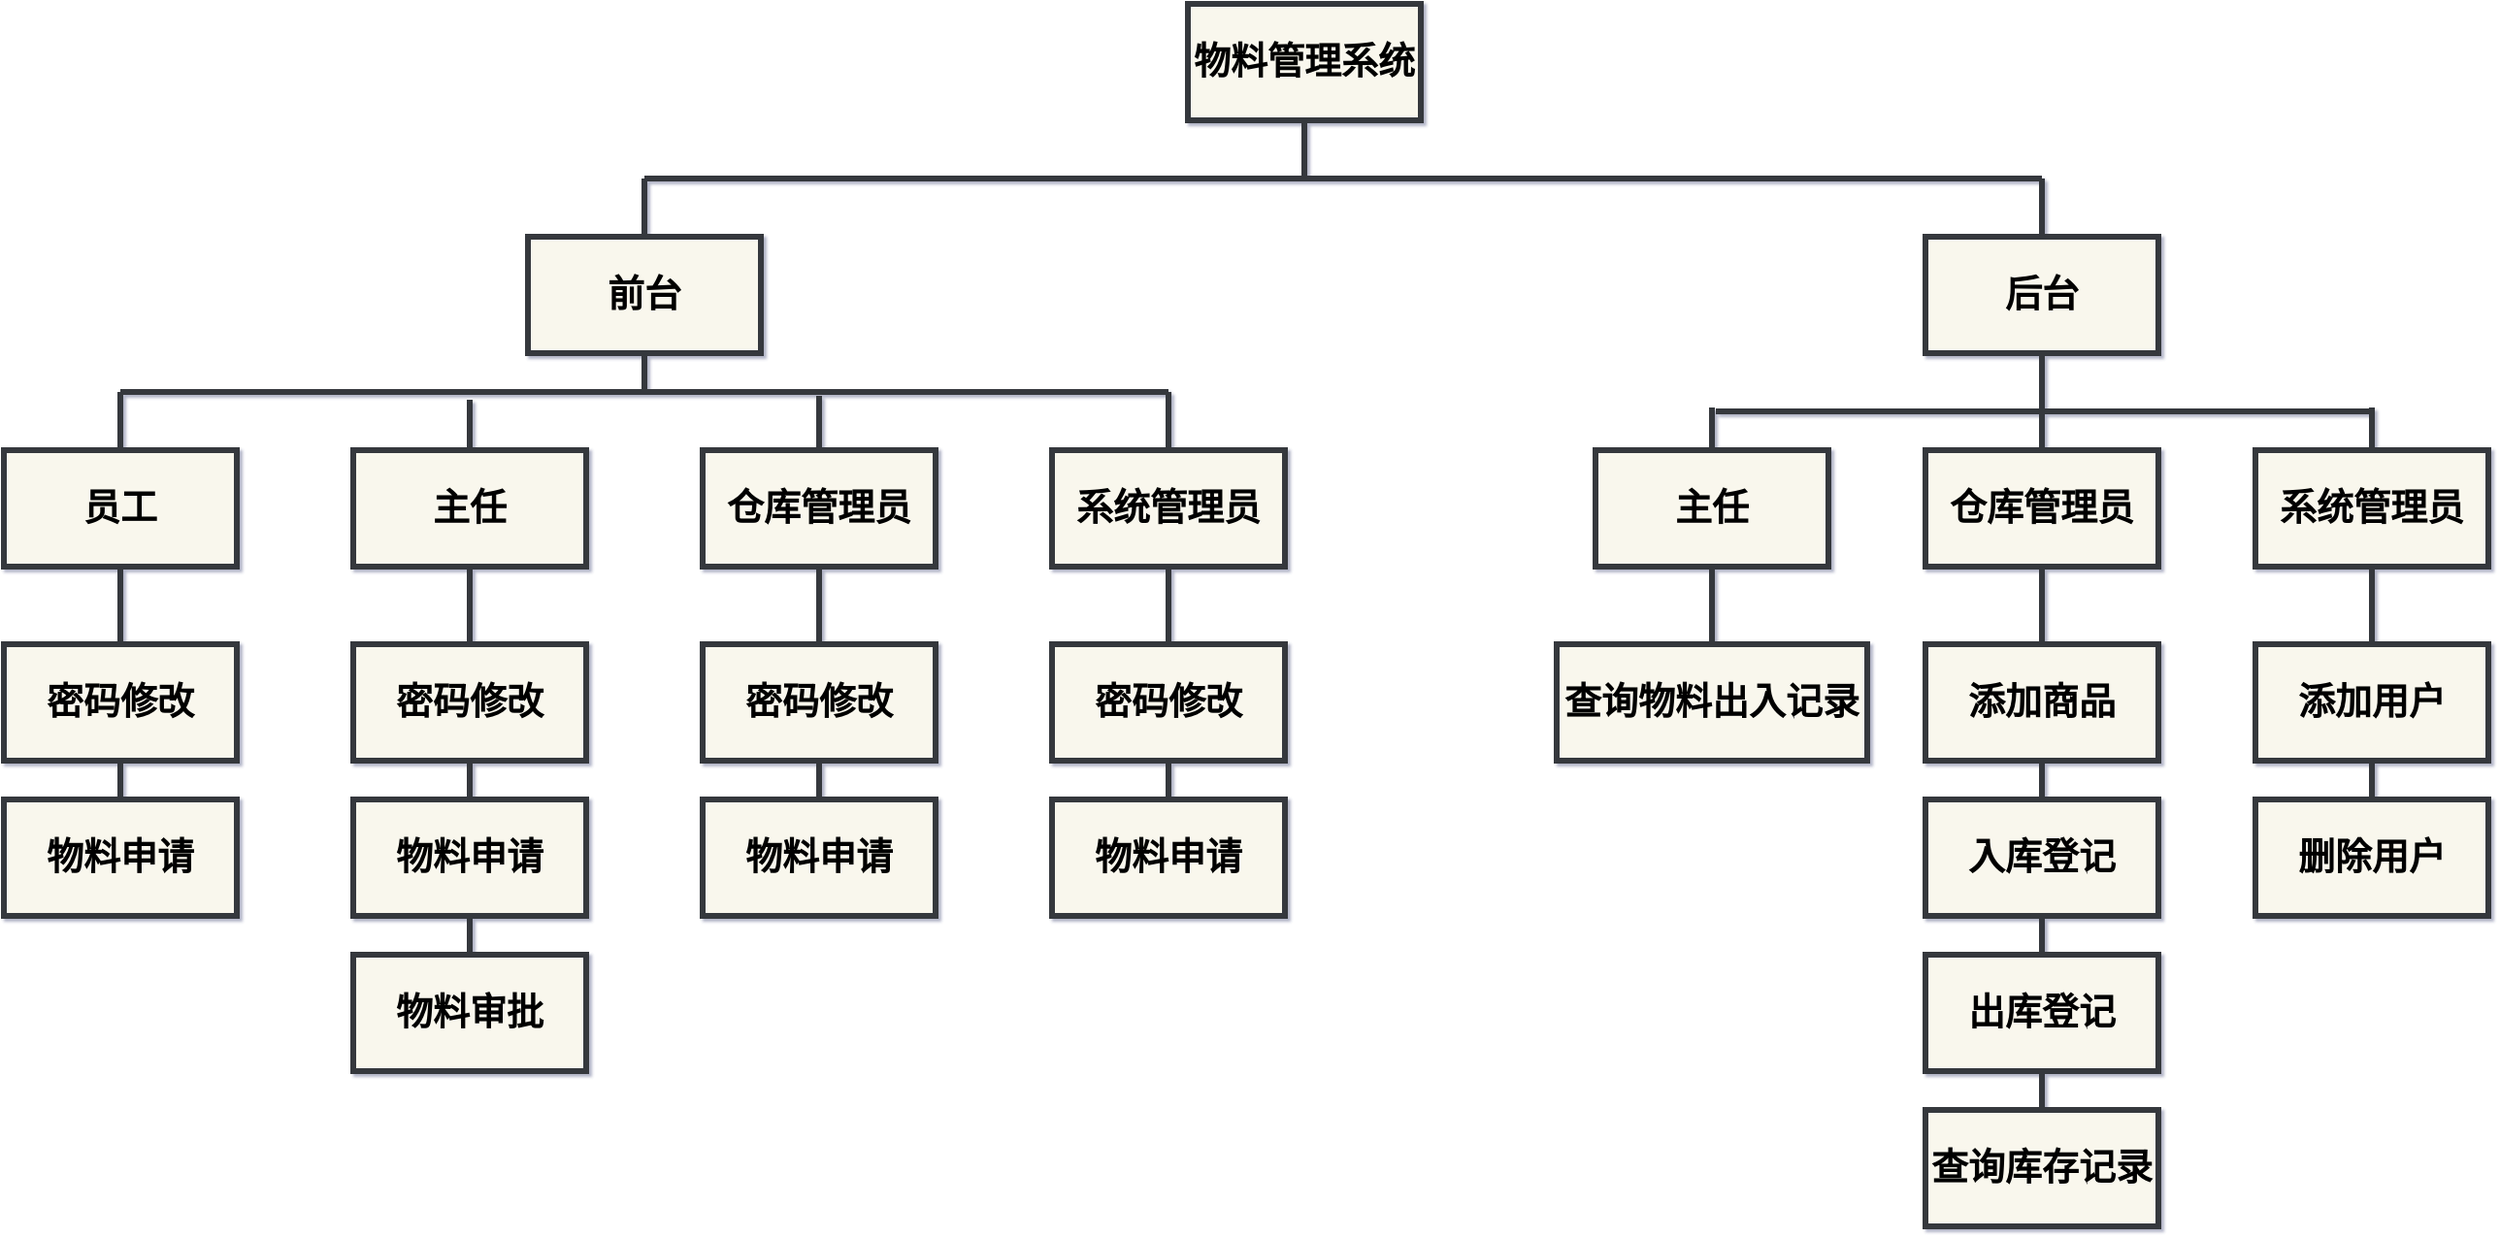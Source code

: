 <mxfile version="14.5.1" type="github">
  <diagram id="xmAJP2pUgGvxcJrkUorw" name="Page-1">
    <mxGraphModel dx="1422" dy="761" grid="0" gridSize="10" guides="1" tooltips="1" connect="1" arrows="1" fold="1" page="1" pageScale="1" pageWidth="3300" pageHeight="4681" background="none" math="0" shadow="1">
      <root>
        <mxCell id="0" />
        <mxCell id="1" parent="0" />
        <mxCell id="ponPuzFJM-LyV5LZRUgX-1" value="物料管理系统" style="rounded=0;whiteSpace=wrap;html=1;fontSize=19;fontStyle=1;spacing=2;strokeWidth=3;fillColor=#f9f7ed;strokeColor=#36393d;" vertex="1" parent="1">
          <mxGeometry x="650" y="250" width="120" height="60" as="geometry" />
        </mxCell>
        <mxCell id="ponPuzFJM-LyV5LZRUgX-2" value="前台" style="rounded=0;whiteSpace=wrap;html=1;fontSize=19;fontStyle=1;spacing=2;strokeWidth=3;fillColor=#f9f7ed;strokeColor=#36393d;" vertex="1" parent="1">
          <mxGeometry x="310" y="370" width="120" height="60" as="geometry" />
        </mxCell>
        <mxCell id="ponPuzFJM-LyV5LZRUgX-3" value="后台" style="rounded=0;whiteSpace=wrap;html=1;fontSize=19;fontStyle=1;spacing=2;strokeWidth=3;fillColor=#f9f7ed;strokeColor=#36393d;" vertex="1" parent="1">
          <mxGeometry x="1030" y="370" width="120" height="60" as="geometry" />
        </mxCell>
        <mxCell id="ponPuzFJM-LyV5LZRUgX-4" value="员工" style="rounded=0;whiteSpace=wrap;html=1;fontSize=19;fontStyle=1;spacing=2;strokeWidth=3;fillColor=#f9f7ed;strokeColor=#36393d;" vertex="1" parent="1">
          <mxGeometry x="40" y="480" width="120" height="60" as="geometry" />
        </mxCell>
        <mxCell id="ponPuzFJM-LyV5LZRUgX-5" value="主任" style="rounded=0;whiteSpace=wrap;html=1;fontSize=19;fontStyle=1;spacing=2;strokeWidth=3;fillColor=#f9f7ed;strokeColor=#36393d;" vertex="1" parent="1">
          <mxGeometry x="220" y="480" width="120" height="60" as="geometry" />
        </mxCell>
        <mxCell id="ponPuzFJM-LyV5LZRUgX-6" value="系统管理员" style="rounded=0;whiteSpace=wrap;html=1;fontSize=19;fontStyle=1;spacing=2;strokeWidth=3;fillColor=#f9f7ed;strokeColor=#36393d;" vertex="1" parent="1">
          <mxGeometry x="580" y="480" width="120" height="60" as="geometry" />
        </mxCell>
        <mxCell id="ponPuzFJM-LyV5LZRUgX-7" value="仓库管理员" style="rounded=0;whiteSpace=wrap;html=1;fontSize=19;fontStyle=1;spacing=2;strokeWidth=3;fillColor=#f9f7ed;strokeColor=#36393d;" vertex="1" parent="1">
          <mxGeometry x="400" y="480" width="120" height="60" as="geometry" />
        </mxCell>
        <mxCell id="ponPuzFJM-LyV5LZRUgX-9" value="添加用户" style="rounded=0;whiteSpace=wrap;html=1;fontSize=19;fontStyle=1;spacing=2;strokeWidth=3;fillColor=#f9f7ed;strokeColor=#36393d;" vertex="1" parent="1">
          <mxGeometry x="1200" y="580" width="120" height="60" as="geometry" />
        </mxCell>
        <mxCell id="ponPuzFJM-LyV5LZRUgX-10" value="删除用户" style="rounded=0;whiteSpace=wrap;html=1;fontSize=19;fontStyle=1;spacing=2;strokeWidth=3;fillColor=#f9f7ed;strokeColor=#36393d;" vertex="1" parent="1">
          <mxGeometry x="1200" y="660" width="120" height="60" as="geometry" />
        </mxCell>
        <mxCell id="ponPuzFJM-LyV5LZRUgX-11" value="密码修改" style="rounded=0;whiteSpace=wrap;html=1;fontSize=19;fontStyle=1;spacing=2;strokeWidth=3;fillColor=#f9f7ed;strokeColor=#36393d;" vertex="1" parent="1">
          <mxGeometry x="400" y="580" width="120" height="60" as="geometry" />
        </mxCell>
        <mxCell id="ponPuzFJM-LyV5LZRUgX-12" value="密码修改" style="rounded=0;whiteSpace=wrap;html=1;fontSize=19;fontStyle=1;spacing=2;strokeWidth=3;fillColor=#f9f7ed;strokeColor=#36393d;" vertex="1" parent="1">
          <mxGeometry x="220" y="580" width="120" height="60" as="geometry" />
        </mxCell>
        <mxCell id="ponPuzFJM-LyV5LZRUgX-13" value="密码修改" style="rounded=0;whiteSpace=wrap;html=1;fontSize=19;fontStyle=1;spacing=2;strokeWidth=3;fillColor=#f9f7ed;strokeColor=#36393d;" vertex="1" parent="1">
          <mxGeometry x="40" y="580" width="120" height="60" as="geometry" />
        </mxCell>
        <mxCell id="ponPuzFJM-LyV5LZRUgX-14" value="仓库管理员" style="rounded=0;whiteSpace=wrap;html=1;fontSize=19;fontStyle=1;spacing=2;strokeWidth=3;fillColor=#f9f7ed;strokeColor=#36393d;" vertex="1" parent="1">
          <mxGeometry x="1030" y="480" width="120" height="60" as="geometry" />
        </mxCell>
        <mxCell id="ponPuzFJM-LyV5LZRUgX-15" value="密码修改" style="rounded=0;whiteSpace=wrap;html=1;fontSize=19;fontStyle=1;spacing=2;strokeWidth=3;fillColor=#f9f7ed;strokeColor=#36393d;" vertex="1" parent="1">
          <mxGeometry x="580" y="580" width="120" height="60" as="geometry" />
        </mxCell>
        <mxCell id="ponPuzFJM-LyV5LZRUgX-16" value="系统管理员" style="rounded=0;whiteSpace=wrap;html=1;fontSize=19;fontStyle=1;spacing=2;strokeWidth=3;fillColor=#f9f7ed;strokeColor=#36393d;" vertex="1" parent="1">
          <mxGeometry x="1200" y="480" width="120" height="60" as="geometry" />
        </mxCell>
        <mxCell id="ponPuzFJM-LyV5LZRUgX-17" value="物料申请" style="rounded=0;whiteSpace=wrap;html=1;fontSize=19;fontStyle=1;spacing=2;strokeWidth=3;fillColor=#f9f7ed;strokeColor=#36393d;" vertex="1" parent="1">
          <mxGeometry x="40" y="660" width="120" height="60" as="geometry" />
        </mxCell>
        <mxCell id="ponPuzFJM-LyV5LZRUgX-18" value="物料申请" style="rounded=0;whiteSpace=wrap;html=1;fontSize=19;fontStyle=1;spacing=2;strokeWidth=3;fillColor=#f9f7ed;strokeColor=#36393d;" vertex="1" parent="1">
          <mxGeometry x="220" y="660" width="120" height="60" as="geometry" />
        </mxCell>
        <mxCell id="ponPuzFJM-LyV5LZRUgX-19" value="物料申请" style="rounded=0;whiteSpace=wrap;html=1;fontSize=19;fontStyle=1;spacing=2;strokeWidth=3;fillColor=#f9f7ed;strokeColor=#36393d;" vertex="1" parent="1">
          <mxGeometry x="400" y="660" width="120" height="60" as="geometry" />
        </mxCell>
        <mxCell id="ponPuzFJM-LyV5LZRUgX-20" value="物料申请" style="rounded=0;whiteSpace=wrap;html=1;fontSize=19;fontStyle=1;spacing=2;strokeWidth=3;fillColor=#f9f7ed;strokeColor=#36393d;" vertex="1" parent="1">
          <mxGeometry x="580" y="660" width="120" height="60" as="geometry" />
        </mxCell>
        <mxCell id="ponPuzFJM-LyV5LZRUgX-21" value="添加商品" style="rounded=0;whiteSpace=wrap;html=1;fontSize=19;fontStyle=1;spacing=2;strokeWidth=3;fillColor=#f9f7ed;strokeColor=#36393d;" vertex="1" parent="1">
          <mxGeometry x="1030" y="580" width="120" height="60" as="geometry" />
        </mxCell>
        <mxCell id="ponPuzFJM-LyV5LZRUgX-22" value="入库登记" style="rounded=0;whiteSpace=wrap;html=1;fontSize=19;fontStyle=1;spacing=2;strokeWidth=3;fillColor=#f9f7ed;strokeColor=#36393d;" vertex="1" parent="1">
          <mxGeometry x="1030" y="660" width="120" height="60" as="geometry" />
        </mxCell>
        <mxCell id="ponPuzFJM-LyV5LZRUgX-23" value="出库登记" style="rounded=0;whiteSpace=wrap;html=1;fontSize=19;fontStyle=1;spacing=2;strokeWidth=3;fillColor=#f9f7ed;strokeColor=#36393d;" vertex="1" parent="1">
          <mxGeometry x="1030" y="740" width="120" height="60" as="geometry" />
        </mxCell>
        <mxCell id="ponPuzFJM-LyV5LZRUgX-24" value="查询库存记录" style="rounded=0;whiteSpace=wrap;html=1;fontSize=19;fontStyle=1;spacing=2;strokeWidth=3;fillColor=#f9f7ed;strokeColor=#36393d;" vertex="1" parent="1">
          <mxGeometry x="1030" y="820" width="120" height="60" as="geometry" />
        </mxCell>
        <mxCell id="ponPuzFJM-LyV5LZRUgX-25" value="物料审批" style="rounded=0;whiteSpace=wrap;html=1;fontSize=19;fontStyle=1;spacing=2;strokeWidth=3;fillColor=#f9f7ed;strokeColor=#36393d;" vertex="1" parent="1">
          <mxGeometry x="220" y="740" width="120" height="60" as="geometry" />
        </mxCell>
        <mxCell id="ponPuzFJM-LyV5LZRUgX-26" value="主任" style="rounded=0;whiteSpace=wrap;html=1;fontSize=19;fontStyle=1;spacing=2;strokeWidth=3;fillColor=#f9f7ed;strokeColor=#36393d;" vertex="1" parent="1">
          <mxGeometry x="860" y="480" width="120" height="60" as="geometry" />
        </mxCell>
        <mxCell id="ponPuzFJM-LyV5LZRUgX-27" value="查询物料出入记录" style="rounded=0;whiteSpace=wrap;html=1;fontSize=19;fontStyle=1;spacing=2;strokeWidth=3;fillColor=#f9f7ed;strokeColor=#36393d;" vertex="1" parent="1">
          <mxGeometry x="840" y="580" width="160" height="60" as="geometry" />
        </mxCell>
        <mxCell id="ponPuzFJM-LyV5LZRUgX-29" value="" style="endArrow=none;html=1;fontSize=19;spacing=2;strokeWidth=3;fillColor=#f9f7ed;strokeColor=#36393d;" edge="1" parent="1">
          <mxGeometry width="50" height="50" relative="1" as="geometry">
            <mxPoint x="370" y="340" as="sourcePoint" />
            <mxPoint x="1090" y="340" as="targetPoint" />
          </mxGeometry>
        </mxCell>
        <mxCell id="ponPuzFJM-LyV5LZRUgX-30" value="" style="endArrow=none;html=1;fontSize=19;entryX=0.5;entryY=1;entryDx=0;entryDy=0;spacing=2;strokeWidth=3;fillColor=#f9f7ed;strokeColor=#36393d;" edge="1" parent="1" target="ponPuzFJM-LyV5LZRUgX-1">
          <mxGeometry width="50" height="50" relative="1" as="geometry">
            <mxPoint x="710" y="340" as="sourcePoint" />
            <mxPoint x="690" y="580" as="targetPoint" />
          </mxGeometry>
        </mxCell>
        <mxCell id="ponPuzFJM-LyV5LZRUgX-31" value="" style="endArrow=none;html=1;fontSize=19;exitX=0.5;exitY=0;exitDx=0;exitDy=0;spacing=2;strokeWidth=3;fillColor=#f9f7ed;strokeColor=#36393d;" edge="1" parent="1" source="ponPuzFJM-LyV5LZRUgX-2">
          <mxGeometry width="50" height="50" relative="1" as="geometry">
            <mxPoint x="500" y="430" as="sourcePoint" />
            <mxPoint x="370" y="340" as="targetPoint" />
          </mxGeometry>
        </mxCell>
        <mxCell id="ponPuzFJM-LyV5LZRUgX-32" value="" style="endArrow=none;html=1;fontSize=19;exitX=0.5;exitY=0;exitDx=0;exitDy=0;spacing=2;strokeWidth=3;fillColor=#f9f7ed;strokeColor=#36393d;" edge="1" parent="1" source="ponPuzFJM-LyV5LZRUgX-3">
          <mxGeometry width="50" height="50" relative="1" as="geometry">
            <mxPoint x="380" y="380" as="sourcePoint" />
            <mxPoint x="1090" y="340" as="targetPoint" />
          </mxGeometry>
        </mxCell>
        <mxCell id="ponPuzFJM-LyV5LZRUgX-33" value="" style="endArrow=none;html=1;fontSize=19;spacing=2;strokeWidth=3;fillColor=#f9f7ed;strokeColor=#36393d;" edge="1" parent="1">
          <mxGeometry width="50" height="50" relative="1" as="geometry">
            <mxPoint x="100" y="450" as="sourcePoint" />
            <mxPoint x="640" y="450" as="targetPoint" />
          </mxGeometry>
        </mxCell>
        <mxCell id="ponPuzFJM-LyV5LZRUgX-34" value="" style="endArrow=none;html=1;fontSize=19;spacing=2;strokeWidth=3;fillColor=#f9f7ed;strokeColor=#36393d;" edge="1" parent="1">
          <mxGeometry width="50" height="50" relative="1" as="geometry">
            <mxPoint x="640" y="480" as="sourcePoint" />
            <mxPoint x="640" y="450" as="targetPoint" />
          </mxGeometry>
        </mxCell>
        <mxCell id="ponPuzFJM-LyV5LZRUgX-35" value="" style="endArrow=none;html=1;fontSize=19;entryX=0.5;entryY=0;entryDx=0;entryDy=0;spacing=2;strokeWidth=3;fillColor=#f9f7ed;strokeColor=#36393d;" edge="1" parent="1" target="ponPuzFJM-LyV5LZRUgX-4">
          <mxGeometry width="50" height="50" relative="1" as="geometry">
            <mxPoint x="100" y="450" as="sourcePoint" />
            <mxPoint x="230" y="530" as="targetPoint" />
          </mxGeometry>
        </mxCell>
        <mxCell id="ponPuzFJM-LyV5LZRUgX-36" value="" style="endArrow=none;html=1;fontSize=19;entryX=0.5;entryY=1;entryDx=0;entryDy=0;spacing=2;strokeWidth=3;fillColor=#f9f7ed;strokeColor=#36393d;" edge="1" parent="1" target="ponPuzFJM-LyV5LZRUgX-2">
          <mxGeometry width="50" height="50" relative="1" as="geometry">
            <mxPoint x="370" y="450" as="sourcePoint" />
            <mxPoint x="690" y="580" as="targetPoint" />
          </mxGeometry>
        </mxCell>
        <mxCell id="ponPuzFJM-LyV5LZRUgX-37" value="" style="endArrow=none;html=1;fontSize=19;entryX=0.5;entryY=1;entryDx=0;entryDy=0;exitX=0.5;exitY=0;exitDx=0;exitDy=0;spacing=2;strokeWidth=3;fillColor=#f9f7ed;strokeColor=#36393d;" edge="1" parent="1" source="ponPuzFJM-LyV5LZRUgX-13" target="ponPuzFJM-LyV5LZRUgX-4">
          <mxGeometry width="50" height="50" relative="1" as="geometry">
            <mxPoint x="180" y="600" as="sourcePoint" />
            <mxPoint x="230" y="550" as="targetPoint" />
          </mxGeometry>
        </mxCell>
        <mxCell id="ponPuzFJM-LyV5LZRUgX-38" value="" style="endArrow=none;html=1;fontSize=19;entryX=0.5;entryY=1;entryDx=0;entryDy=0;spacing=2;strokeWidth=3;fillColor=#f9f7ed;strokeColor=#36393d;" edge="1" parent="1" source="ponPuzFJM-LyV5LZRUgX-12" target="ponPuzFJM-LyV5LZRUgX-5">
          <mxGeometry width="50" height="50" relative="1" as="geometry">
            <mxPoint x="110" y="590" as="sourcePoint" />
            <mxPoint x="110" y="550" as="targetPoint" />
          </mxGeometry>
        </mxCell>
        <mxCell id="ponPuzFJM-LyV5LZRUgX-39" value="" style="endArrow=none;html=1;fontSize=19;entryX=0.5;entryY=1;entryDx=0;entryDy=0;exitX=0.5;exitY=0;exitDx=0;exitDy=0;spacing=2;strokeWidth=3;fillColor=#f9f7ed;strokeColor=#36393d;" edge="1" parent="1" source="ponPuzFJM-LyV5LZRUgX-11" target="ponPuzFJM-LyV5LZRUgX-7">
          <mxGeometry width="50" height="50" relative="1" as="geometry">
            <mxPoint x="120" y="600" as="sourcePoint" />
            <mxPoint x="120" y="560" as="targetPoint" />
          </mxGeometry>
        </mxCell>
        <mxCell id="ponPuzFJM-LyV5LZRUgX-40" value="" style="endArrow=none;html=1;fontSize=19;entryX=0.5;entryY=1;entryDx=0;entryDy=0;spacing=2;strokeWidth=3;fillColor=#f9f7ed;strokeColor=#36393d;" edge="1" parent="1" source="ponPuzFJM-LyV5LZRUgX-15" target="ponPuzFJM-LyV5LZRUgX-6">
          <mxGeometry width="50" height="50" relative="1" as="geometry">
            <mxPoint x="130" y="610" as="sourcePoint" />
            <mxPoint x="130" y="570" as="targetPoint" />
          </mxGeometry>
        </mxCell>
        <mxCell id="ponPuzFJM-LyV5LZRUgX-41" value="" style="endArrow=none;html=1;fontSize=19;entryX=0.5;entryY=1;entryDx=0;entryDy=0;exitX=0.5;exitY=0;exitDx=0;exitDy=0;spacing=2;strokeWidth=3;fillColor=#f9f7ed;strokeColor=#36393d;" edge="1" parent="1" source="ponPuzFJM-LyV5LZRUgX-17" target="ponPuzFJM-LyV5LZRUgX-13">
          <mxGeometry width="50" height="50" relative="1" as="geometry">
            <mxPoint x="60" y="820" as="sourcePoint" />
            <mxPoint x="110" y="770" as="targetPoint" />
          </mxGeometry>
        </mxCell>
        <mxCell id="ponPuzFJM-LyV5LZRUgX-42" value="" style="endArrow=none;html=1;fontSize=19;entryX=0.5;entryY=1;entryDx=0;entryDy=0;exitX=0.5;exitY=0;exitDx=0;exitDy=0;spacing=2;strokeWidth=3;fillColor=#f9f7ed;strokeColor=#36393d;" edge="1" parent="1" source="ponPuzFJM-LyV5LZRUgX-18" target="ponPuzFJM-LyV5LZRUgX-12">
          <mxGeometry width="50" height="50" relative="1" as="geometry">
            <mxPoint x="110" y="670" as="sourcePoint" />
            <mxPoint x="110" y="650" as="targetPoint" />
          </mxGeometry>
        </mxCell>
        <mxCell id="ponPuzFJM-LyV5LZRUgX-43" value="" style="endArrow=none;html=1;fontSize=19;entryX=0.5;entryY=1;entryDx=0;entryDy=0;exitX=0.5;exitY=0;exitDx=0;exitDy=0;spacing=2;strokeWidth=3;fillColor=#f9f7ed;strokeColor=#36393d;" edge="1" parent="1" source="ponPuzFJM-LyV5LZRUgX-19" target="ponPuzFJM-LyV5LZRUgX-11">
          <mxGeometry width="50" height="50" relative="1" as="geometry">
            <mxPoint x="290" y="670" as="sourcePoint" />
            <mxPoint x="290" y="650" as="targetPoint" />
          </mxGeometry>
        </mxCell>
        <mxCell id="ponPuzFJM-LyV5LZRUgX-44" value="" style="endArrow=none;html=1;fontSize=19;entryX=0.5;entryY=1;entryDx=0;entryDy=0;exitX=0.5;exitY=0;exitDx=0;exitDy=0;spacing=2;strokeWidth=3;fillColor=#f9f7ed;strokeColor=#36393d;" edge="1" parent="1" source="ponPuzFJM-LyV5LZRUgX-25" target="ponPuzFJM-LyV5LZRUgX-18">
          <mxGeometry width="50" height="50" relative="1" as="geometry">
            <mxPoint x="470" y="670" as="sourcePoint" />
            <mxPoint x="470" y="650" as="targetPoint" />
          </mxGeometry>
        </mxCell>
        <mxCell id="ponPuzFJM-LyV5LZRUgX-45" value="" style="endArrow=none;html=1;fontSize=19;entryX=0.5;entryY=1;entryDx=0;entryDy=0;exitX=0.5;exitY=0;exitDx=0;exitDy=0;spacing=2;strokeWidth=3;fillColor=#f9f7ed;strokeColor=#36393d;" edge="1" parent="1" source="ponPuzFJM-LyV5LZRUgX-20" target="ponPuzFJM-LyV5LZRUgX-15">
          <mxGeometry width="50" height="50" relative="1" as="geometry">
            <mxPoint x="290" y="750" as="sourcePoint" />
            <mxPoint x="290" y="730" as="targetPoint" />
          </mxGeometry>
        </mxCell>
        <mxCell id="ponPuzFJM-LyV5LZRUgX-46" value="" style="endArrow=none;html=1;fontSize=19;entryX=0.5;entryY=1;entryDx=0;entryDy=0;exitX=0.5;exitY=0;exitDx=0;exitDy=0;spacing=2;strokeWidth=3;fillColor=#f9f7ed;strokeColor=#36393d;" edge="1" parent="1" source="ponPuzFJM-LyV5LZRUgX-27" target="ponPuzFJM-LyV5LZRUgX-26">
          <mxGeometry width="50" height="50" relative="1" as="geometry">
            <mxPoint x="290" y="590" as="sourcePoint" />
            <mxPoint x="290" y="550" as="targetPoint" />
          </mxGeometry>
        </mxCell>
        <mxCell id="ponPuzFJM-LyV5LZRUgX-47" value="" style="endArrow=none;html=1;fontSize=19;entryX=0.5;entryY=1;entryDx=0;entryDy=0;exitX=0.5;exitY=0;exitDx=0;exitDy=0;spacing=2;strokeWidth=3;fillColor=#f9f7ed;strokeColor=#36393d;" edge="1" parent="1" source="ponPuzFJM-LyV5LZRUgX-21" target="ponPuzFJM-LyV5LZRUgX-14">
          <mxGeometry width="50" height="50" relative="1" as="geometry">
            <mxPoint x="930" y="590" as="sourcePoint" />
            <mxPoint x="930" y="550" as="targetPoint" />
          </mxGeometry>
        </mxCell>
        <mxCell id="ponPuzFJM-LyV5LZRUgX-48" value="" style="endArrow=none;html=1;fontSize=19;entryX=0.5;entryY=1;entryDx=0;entryDy=0;exitX=0.5;exitY=0;exitDx=0;exitDy=0;spacing=2;strokeWidth=3;fillColor=#f9f7ed;strokeColor=#36393d;" edge="1" parent="1" source="ponPuzFJM-LyV5LZRUgX-9" target="ponPuzFJM-LyV5LZRUgX-16">
          <mxGeometry width="50" height="50" relative="1" as="geometry">
            <mxPoint x="940" y="600" as="sourcePoint" />
            <mxPoint x="940" y="560" as="targetPoint" />
          </mxGeometry>
        </mxCell>
        <mxCell id="ponPuzFJM-LyV5LZRUgX-49" value="" style="endArrow=none;html=1;fontSize=19;entryX=0.5;entryY=1;entryDx=0;entryDy=0;exitX=0.5;exitY=0;exitDx=0;exitDy=0;spacing=2;strokeWidth=3;fillColor=#f9f7ed;strokeColor=#36393d;" edge="1" parent="1" source="ponPuzFJM-LyV5LZRUgX-10" target="ponPuzFJM-LyV5LZRUgX-9">
          <mxGeometry width="50" height="50" relative="1" as="geometry">
            <mxPoint x="1270" y="590" as="sourcePoint" />
            <mxPoint x="1270" y="550" as="targetPoint" />
          </mxGeometry>
        </mxCell>
        <mxCell id="ponPuzFJM-LyV5LZRUgX-50" value="" style="endArrow=none;html=1;fontSize=19;entryX=0.5;entryY=1;entryDx=0;entryDy=0;spacing=2;strokeWidth=3;fillColor=#f9f7ed;strokeColor=#36393d;" edge="1" parent="1" source="ponPuzFJM-LyV5LZRUgX-22" target="ponPuzFJM-LyV5LZRUgX-21">
          <mxGeometry width="50" height="50" relative="1" as="geometry">
            <mxPoint x="1270" y="670" as="sourcePoint" />
            <mxPoint x="1270" y="650" as="targetPoint" />
          </mxGeometry>
        </mxCell>
        <mxCell id="ponPuzFJM-LyV5LZRUgX-51" value="" style="endArrow=none;html=1;fontSize=19;entryX=0.5;entryY=1;entryDx=0;entryDy=0;exitX=0.5;exitY=0;exitDx=0;exitDy=0;spacing=2;strokeWidth=3;fillColor=#f9f7ed;strokeColor=#36393d;" edge="1" parent="1" source="ponPuzFJM-LyV5LZRUgX-23" target="ponPuzFJM-LyV5LZRUgX-22">
          <mxGeometry width="50" height="50" relative="1" as="geometry">
            <mxPoint x="1100" y="670" as="sourcePoint" />
            <mxPoint x="1100" y="650" as="targetPoint" />
          </mxGeometry>
        </mxCell>
        <mxCell id="ponPuzFJM-LyV5LZRUgX-52" value="" style="endArrow=none;html=1;fontSize=19;entryX=0.5;entryY=1;entryDx=0;entryDy=0;exitX=0.5;exitY=0;exitDx=0;exitDy=0;spacing=2;strokeWidth=3;fillColor=#f9f7ed;strokeColor=#36393d;" edge="1" parent="1" source="ponPuzFJM-LyV5LZRUgX-24" target="ponPuzFJM-LyV5LZRUgX-23">
          <mxGeometry width="50" height="50" relative="1" as="geometry">
            <mxPoint x="1100" y="750" as="sourcePoint" />
            <mxPoint x="1100" y="730" as="targetPoint" />
          </mxGeometry>
        </mxCell>
        <mxCell id="ponPuzFJM-LyV5LZRUgX-53" value="" style="endArrow=none;html=1;fontSize=19;entryX=0.5;entryY=1;entryDx=0;entryDy=0;exitX=0.5;exitY=0;exitDx=0;exitDy=0;spacing=2;strokeWidth=3;fillColor=#f9f7ed;strokeColor=#36393d;" edge="1" parent="1" source="ponPuzFJM-LyV5LZRUgX-14" target="ponPuzFJM-LyV5LZRUgX-3">
          <mxGeometry width="50" height="50" relative="1" as="geometry">
            <mxPoint x="1100" y="590" as="sourcePoint" />
            <mxPoint x="1100" y="550" as="targetPoint" />
          </mxGeometry>
        </mxCell>
        <mxCell id="ponPuzFJM-LyV5LZRUgX-54" value="" style="endArrow=none;html=1;fontSize=19;spacing=2;strokeWidth=3;fillColor=#f9f7ed;strokeColor=#36393d;exitX=0.5;exitY=0;exitDx=0;exitDy=0;" edge="1" parent="1" source="ponPuzFJM-LyV5LZRUgX-5">
          <mxGeometry width="50" height="50" relative="1" as="geometry">
            <mxPoint x="110" y="460" as="sourcePoint" />
            <mxPoint x="280" y="454" as="targetPoint" />
          </mxGeometry>
        </mxCell>
        <mxCell id="ponPuzFJM-LyV5LZRUgX-55" value="" style="endArrow=none;html=1;fontSize=19;spacing=2;strokeWidth=3;fillColor=#f9f7ed;strokeColor=#36393d;exitX=0.5;exitY=0;exitDx=0;exitDy=0;" edge="1" parent="1" source="ponPuzFJM-LyV5LZRUgX-7">
          <mxGeometry width="50" height="50" relative="1" as="geometry">
            <mxPoint x="290" y="490" as="sourcePoint" />
            <mxPoint x="460" y="452" as="targetPoint" />
          </mxGeometry>
        </mxCell>
        <mxCell id="ponPuzFJM-LyV5LZRUgX-56" value="" style="endArrow=none;html=1;fontSize=19;spacing=2;strokeWidth=3;fillColor=#f9f7ed;strokeColor=#36393d;" edge="1" parent="1">
          <mxGeometry width="50" height="50" relative="1" as="geometry">
            <mxPoint x="922" y="460" as="sourcePoint" />
            <mxPoint x="1259" y="460" as="targetPoint" />
          </mxGeometry>
        </mxCell>
        <mxCell id="ponPuzFJM-LyV5LZRUgX-57" value="" style="endArrow=none;html=1;fontSize=19;spacing=2;strokeWidth=3;fillColor=#f9f7ed;strokeColor=#36393d;entryX=0.5;entryY=0;entryDx=0;entryDy=0;" edge="1" parent="1" target="ponPuzFJM-LyV5LZRUgX-26">
          <mxGeometry width="50" height="50" relative="1" as="geometry">
            <mxPoint x="920" y="458" as="sourcePoint" />
            <mxPoint x="290" y="464" as="targetPoint" />
          </mxGeometry>
        </mxCell>
        <mxCell id="ponPuzFJM-LyV5LZRUgX-58" value="" style="endArrow=none;html=1;fontSize=19;spacing=2;strokeWidth=3;fillColor=#f9f7ed;strokeColor=#36393d;entryX=0.5;entryY=0;entryDx=0;entryDy=0;" edge="1" parent="1" target="ponPuzFJM-LyV5LZRUgX-16">
          <mxGeometry width="50" height="50" relative="1" as="geometry">
            <mxPoint x="1260" y="458" as="sourcePoint" />
            <mxPoint x="930" y="490" as="targetPoint" />
          </mxGeometry>
        </mxCell>
      </root>
    </mxGraphModel>
  </diagram>
</mxfile>
